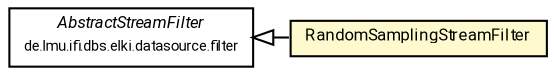 #!/usr/local/bin/dot
#
# Class diagram 
# Generated by UMLGraph version R5_7_2-60-g0e99a6 (http://www.spinellis.gr/umlgraph/)
#

digraph G {
	graph [fontnames="svg"]
	edge [fontname="Roboto",fontsize=7,labelfontname="Roboto",labelfontsize=7,color="black"];
	node [fontname="Roboto",fontcolor="black",fontsize=8,shape=plaintext,margin=0,width=0,height=0];
	nodesep=0.15;
	ranksep=0.25;
	rankdir=LR;
	// de.lmu.ifi.dbs.elki.datasource.filter.AbstractStreamFilter
	c8698594 [label=<<table title="de.lmu.ifi.dbs.elki.datasource.filter.AbstractStreamFilter" border="0" cellborder="1" cellspacing="0" cellpadding="2" href="../AbstractStreamFilter.html" target="_parent">
		<tr><td><table border="0" cellspacing="0" cellpadding="1">
		<tr><td align="center" balign="center"> <font face="Roboto"><i>AbstractStreamFilter</i></font> </td></tr>
		<tr><td align="center" balign="center"> <font face="Roboto" point-size="7.0">de.lmu.ifi.dbs.elki.datasource.filter</font> </td></tr>
		</table></td></tr>
		</table>>, URL="../AbstractStreamFilter.html"];
	// de.lmu.ifi.dbs.elki.datasource.filter.selection.RandomSamplingStreamFilter
	c8698628 [label=<<table title="de.lmu.ifi.dbs.elki.datasource.filter.selection.RandomSamplingStreamFilter" border="0" cellborder="1" cellspacing="0" cellpadding="2" bgcolor="lemonChiffon" href="RandomSamplingStreamFilter.html" target="_parent">
		<tr><td><table border="0" cellspacing="0" cellpadding="1">
		<tr><td align="center" balign="center"> <font face="Roboto">RandomSamplingStreamFilter</font> </td></tr>
		</table></td></tr>
		</table>>, URL="RandomSamplingStreamFilter.html"];
	// de.lmu.ifi.dbs.elki.datasource.filter.selection.RandomSamplingStreamFilter extends de.lmu.ifi.dbs.elki.datasource.filter.AbstractStreamFilter
	c8698594 -> c8698628 [arrowtail=empty,dir=back,weight=10];
}

